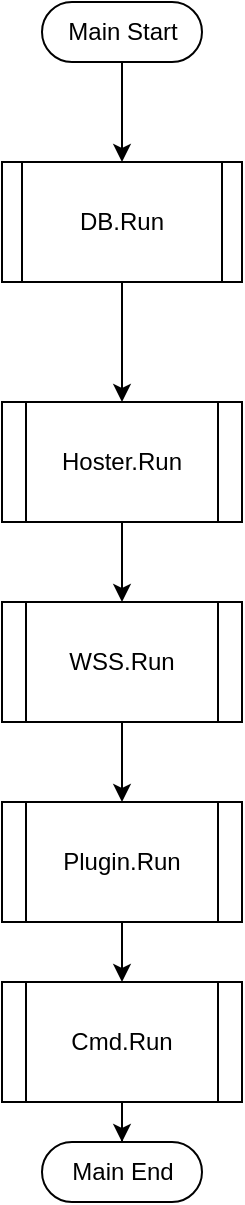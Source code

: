 <mxfile>
    <diagram id="M2TNECSAPc8-mV6phaxg" name="main.main">
        <mxGraphModel dx="500" dy="358" grid="1" gridSize="10" guides="1" tooltips="1" connect="1" arrows="1" fold="1" page="1" pageScale="1" pageWidth="827" pageHeight="1169" math="0" shadow="0">
            <root>
                <mxCell id="0"/>
                <mxCell id="1" parent="0"/>
                <mxCell id="11" value="" style="edgeStyle=orthogonalEdgeStyle;rounded=0;orthogonalLoop=1;jettySize=auto;html=1;" edge="1" parent="1" source="3" target="10">
                    <mxGeometry relative="1" as="geometry"/>
                </mxCell>
                <mxCell id="3" value="Main Start" style="html=1;dashed=0;whitespace=wrap;shape=mxgraph.dfd.start" vertex="1" parent="1">
                    <mxGeometry x="140" y="70" width="80" height="30" as="geometry"/>
                </mxCell>
                <mxCell id="4" value="Main End" style="html=1;dashed=0;whitespace=wrap;shape=mxgraph.dfd.start" vertex="1" parent="1">
                    <mxGeometry x="140" y="640" width="80" height="30" as="geometry"/>
                </mxCell>
                <mxCell id="13" value="" style="edgeStyle=orthogonalEdgeStyle;rounded=0;orthogonalLoop=1;jettySize=auto;html=1;" edge="1" parent="1" source="10" target="12">
                    <mxGeometry relative="1" as="geometry"/>
                </mxCell>
                <mxCell id="10" value="DB.Run" style="shape=process;whiteSpace=wrap;html=1;backgroundOutline=1;size=0.083;" vertex="1" parent="1">
                    <mxGeometry x="120" y="150" width="120" height="60" as="geometry"/>
                </mxCell>
                <mxCell id="15" value="" style="edgeStyle=orthogonalEdgeStyle;rounded=0;orthogonalLoop=1;jettySize=auto;html=1;" edge="1" parent="1" source="12" target="14">
                    <mxGeometry relative="1" as="geometry"/>
                </mxCell>
                <mxCell id="12" value="Hoster.Run" style="shape=process;whiteSpace=wrap;html=1;backgroundOutline=1;" vertex="1" parent="1">
                    <mxGeometry x="120" y="270" width="120" height="60" as="geometry"/>
                </mxCell>
                <mxCell id="18" value="" style="edgeStyle=orthogonalEdgeStyle;rounded=0;orthogonalLoop=1;jettySize=auto;html=1;" edge="1" parent="1" source="14" target="16">
                    <mxGeometry relative="1" as="geometry"/>
                </mxCell>
                <mxCell id="14" value="WSS.Run" style="shape=process;whiteSpace=wrap;html=1;backgroundOutline=1;" vertex="1" parent="1">
                    <mxGeometry x="120" y="370" width="120" height="60" as="geometry"/>
                </mxCell>
                <mxCell id="19" value="" style="edgeStyle=orthogonalEdgeStyle;rounded=0;orthogonalLoop=1;jettySize=auto;html=1;" edge="1" parent="1" source="16" target="17">
                    <mxGeometry relative="1" as="geometry"/>
                </mxCell>
                <mxCell id="16" value="Plugin.Run" style="shape=process;whiteSpace=wrap;html=1;backgroundOutline=1;" vertex="1" parent="1">
                    <mxGeometry x="120" y="470" width="120" height="60" as="geometry"/>
                </mxCell>
                <mxCell id="20" value="" style="edgeStyle=orthogonalEdgeStyle;rounded=0;orthogonalLoop=1;jettySize=auto;html=1;" edge="1" parent="1" source="17" target="4">
                    <mxGeometry relative="1" as="geometry"/>
                </mxCell>
                <mxCell id="17" value="Cmd.Run" style="shape=process;whiteSpace=wrap;html=1;backgroundOutline=1;" vertex="1" parent="1">
                    <mxGeometry x="120" y="560" width="120" height="60" as="geometry"/>
                </mxCell>
            </root>
        </mxGraphModel>
    </diagram>
    <diagram id="DgRXm54Mt9QiTP9P1XXc" name="db.Run">
        <mxGraphModel dx="600" dy="430" grid="1" gridSize="10" guides="1" tooltips="1" connect="1" arrows="1" fold="1" page="1" pageScale="1" pageWidth="827" pageHeight="1169" math="0" shadow="0">
            <root>
                <mxCell id="7sUdZJNiSN5nUaYsZcpJ-0"/>
                <mxCell id="7sUdZJNiSN5nUaYsZcpJ-1" parent="7sUdZJNiSN5nUaYsZcpJ-0"/>
                <mxCell id="OEZo2ttJMFzqsk96og1l-4" value="" style="edgeStyle=orthogonalEdgeStyle;rounded=0;orthogonalLoop=1;jettySize=auto;html=1;" edge="1" parent="7sUdZJNiSN5nUaYsZcpJ-1" source="7sUdZJNiSN5nUaYsZcpJ-5" target="OEZo2ttJMFzqsk96og1l-3">
                    <mxGeometry relative="1" as="geometry"/>
                </mxCell>
                <mxCell id="7sUdZJNiSN5nUaYsZcpJ-5" value="DB.Run Start" style="html=1;dashed=0;whitespace=wrap;shape=mxgraph.dfd.start" vertex="1" parent="7sUdZJNiSN5nUaYsZcpJ-1">
                    <mxGeometry x="270" y="210" width="80" height="30" as="geometry"/>
                </mxCell>
                <mxCell id="Ix3oLzgPtq5K5zmP9US0-0" value="DB.Run End" style="html=1;dashed=0;whitespace=wrap;shape=mxgraph.dfd.start" vertex="1" parent="7sUdZJNiSN5nUaYsZcpJ-1">
                    <mxGeometry x="270" y="990" width="80" height="30" as="geometry"/>
                </mxCell>
                <mxCell id="OEZo2ttJMFzqsk96og1l-6" value="" style="edgeStyle=orthogonalEdgeStyle;rounded=0;orthogonalLoop=1;jettySize=auto;html=1;" edge="1" parent="7sUdZJNiSN5nUaYsZcpJ-1" source="OEZo2ttJMFzqsk96og1l-3" target="OEZo2ttJMFzqsk96og1l-5">
                    <mxGeometry relative="1" as="geometry"/>
                </mxCell>
                <mxCell id="OEZo2ttJMFzqsk96og1l-3" value="&lt;span&gt;Server List&lt;/span&gt;" style="strokeWidth=2;html=1;shape=mxgraph.flowchart.database;whiteSpace=wrap;" vertex="1" parent="7sUdZJNiSN5nUaYsZcpJ-1">
                    <mxGeometry x="280" y="300" width="60" height="60" as="geometry"/>
                </mxCell>
                <mxCell id="OEZo2ttJMFzqsk96og1l-5" value="init ?" style="strokeWidth=2;html=1;shape=mxgraph.flowchart.decision;whiteSpace=wrap;" vertex="1" parent="7sUdZJNiSN5nUaYsZcpJ-1">
                    <mxGeometry x="260" y="410" width="100" height="100" as="geometry"/>
                </mxCell>
                <mxCell id="OEZo2ttJMFzqsk96og1l-55" value="" style="edgeStyle=orthogonalEdgeStyle;rounded=0;orthogonalLoop=1;jettySize=auto;html=1;" edge="1" parent="7sUdZJNiSN5nUaYsZcpJ-1" source="OEZo2ttJMFzqsk96og1l-7" target="OEZo2ttJMFzqsk96og1l-54">
                    <mxGeometry relative="1" as="geometry"/>
                </mxCell>
                <mxCell id="OEZo2ttJMFzqsk96og1l-7" value="Account" style="strokeWidth=2;html=1;shape=mxgraph.flowchart.database;whiteSpace=wrap;" vertex="1" parent="7sUdZJNiSN5nUaYsZcpJ-1">
                    <mxGeometry x="280" y="570" width="60" height="60" as="geometry"/>
                </mxCell>
                <mxCell id="OEZo2ttJMFzqsk96og1l-18" value="" style="group" vertex="1" connectable="0" parent="7sUdZJNiSN5nUaYsZcpJ-1">
                    <mxGeometry x="280" y="530" width="30" height="40" as="geometry"/>
                </mxCell>
                <mxCell id="OEZo2ttJMFzqsk96og1l-38" value="" style="group" vertex="1" connectable="0" parent="OEZo2ttJMFzqsk96og1l-18">
                    <mxGeometry x="-10" width="40" height="20" as="geometry"/>
                </mxCell>
                <mxCell id="OEZo2ttJMFzqsk96og1l-9" value="" style="edgeStyle=orthogonalEdgeStyle;rounded=0;orthogonalLoop=1;jettySize=auto;html=1;" edge="1" parent="OEZo2ttJMFzqsk96og1l-38" source="OEZo2ttJMFzqsk96og1l-5" target="OEZo2ttJMFzqsk96og1l-7">
                    <mxGeometry relative="1" as="geometry">
                        <Array as="points">
                            <mxPoint x="40"/>
                            <mxPoint x="40"/>
                        </Array>
                    </mxGeometry>
                </mxCell>
                <mxCell id="OEZo2ttJMFzqsk96og1l-37" value="yes" style="text;html=1;strokeColor=none;fillColor=none;align=center;verticalAlign=middle;whiteSpace=wrap;rounded=0;" vertex="1" parent="OEZo2ttJMFzqsk96og1l-38">
                    <mxGeometry width="40" height="20" as="geometry"/>
                </mxCell>
                <mxCell id="OEZo2ttJMFzqsk96og1l-36" style="edgeStyle=orthogonalEdgeStyle;rounded=0;orthogonalLoop=1;jettySize=auto;html=1;entryX=1;entryY=0.5;entryDx=0;entryDy=0;entryPerimeter=0;" edge="1" parent="7sUdZJNiSN5nUaYsZcpJ-1" source="OEZo2ttJMFzqsk96og1l-22" target="OEZo2ttJMFzqsk96og1l-7">
                    <mxGeometry relative="1" as="geometry">
                        <Array as="points">
                            <mxPoint x="510" y="600"/>
                        </Array>
                    </mxGeometry>
                </mxCell>
                <mxCell id="OEZo2ttJMFzqsk96og1l-22" value="init" style="rounded=0;whiteSpace=wrap;html=1;" vertex="1" parent="7sUdZJNiSN5nUaYsZcpJ-1">
                    <mxGeometry x="450" y="430" width="120" height="60" as="geometry"/>
                </mxCell>
                <mxCell id="OEZo2ttJMFzqsk96og1l-25" value="" style="group" vertex="1" connectable="0" parent="7sUdZJNiSN5nUaYsZcpJ-1">
                    <mxGeometry x="380" y="430" width="30" height="20" as="geometry"/>
                </mxCell>
                <mxCell id="OEZo2ttJMFzqsk96og1l-23" value="" style="edgeStyle=orthogonalEdgeStyle;rounded=0;orthogonalLoop=1;jettySize=auto;html=1;" edge="1" parent="OEZo2ttJMFzqsk96og1l-25" source="OEZo2ttJMFzqsk96og1l-5" target="OEZo2ttJMFzqsk96og1l-22">
                    <mxGeometry relative="1" as="geometry"/>
                </mxCell>
                <mxCell id="OEZo2ttJMFzqsk96og1l-24" value="no" style="text;html=1;resizable=0;autosize=1;align=center;verticalAlign=middle;points=[];fillColor=none;strokeColor=none;rounded=0;" vertex="1" parent="OEZo2ttJMFzqsk96og1l-25">
                    <mxGeometry width="30" height="20" as="geometry"/>
                </mxCell>
                <mxCell id="OEZo2ttJMFzqsk96og1l-39" value="init ?" style="strokeWidth=2;html=1;shape=mxgraph.flowchart.decision;whiteSpace=wrap;" vertex="1" parent="7sUdZJNiSN5nUaYsZcpJ-1">
                    <mxGeometry x="260" y="830" width="100" height="100" as="geometry"/>
                </mxCell>
                <mxCell id="OEZo2ttJMFzqsk96og1l-53" style="edgeStyle=orthogonalEdgeStyle;rounded=0;orthogonalLoop=1;jettySize=auto;html=1;entryX=1;entryY=0.5;entryDx=0;entryDy=0;entryPerimeter=0;" edge="1" parent="7sUdZJNiSN5nUaYsZcpJ-1" source="OEZo2ttJMFzqsk96og1l-43" target="Ix3oLzgPtq5K5zmP9US0-0">
                    <mxGeometry relative="1" as="geometry">
                        <Array as="points">
                            <mxPoint x="510" y="1005"/>
                        </Array>
                    </mxGeometry>
                </mxCell>
                <mxCell id="OEZo2ttJMFzqsk96og1l-43" value="init" style="rounded=0;whiteSpace=wrap;html=1;" vertex="1" parent="7sUdZJNiSN5nUaYsZcpJ-1">
                    <mxGeometry x="450" y="850" width="120" height="60" as="geometry"/>
                </mxCell>
                <mxCell id="OEZo2ttJMFzqsk96og1l-44" value="" style="group" vertex="1" connectable="0" parent="7sUdZJNiSN5nUaYsZcpJ-1">
                    <mxGeometry x="380" y="850" width="30" height="20" as="geometry"/>
                </mxCell>
                <mxCell id="OEZo2ttJMFzqsk96og1l-45" value="" style="edgeStyle=orthogonalEdgeStyle;rounded=0;orthogonalLoop=1;jettySize=auto;html=1;" edge="1" parent="OEZo2ttJMFzqsk96og1l-44" source="OEZo2ttJMFzqsk96og1l-39" target="OEZo2ttJMFzqsk96og1l-43">
                    <mxGeometry relative="1" as="geometry"/>
                </mxCell>
                <mxCell id="OEZo2ttJMFzqsk96og1l-46" value="no" style="text;html=1;resizable=0;autosize=1;align=center;verticalAlign=middle;points=[];fillColor=none;strokeColor=none;rounded=0;" vertex="1" parent="OEZo2ttJMFzqsk96og1l-44">
                    <mxGeometry width="30" height="20" as="geometry"/>
                </mxCell>
                <mxCell id="OEZo2ttJMFzqsk96og1l-49" value="" style="group" vertex="1" connectable="0" parent="7sUdZJNiSN5nUaYsZcpJ-1">
                    <mxGeometry x="260" y="960" width="40" height="20" as="geometry"/>
                </mxCell>
                <mxCell id="OEZo2ttJMFzqsk96og1l-48" value="" style="edgeStyle=orthogonalEdgeStyle;rounded=0;orthogonalLoop=1;jettySize=auto;html=1;" edge="1" parent="OEZo2ttJMFzqsk96og1l-49" source="OEZo2ttJMFzqsk96og1l-39" target="Ix3oLzgPtq5K5zmP9US0-0">
                    <mxGeometry relative="1" as="geometry"/>
                </mxCell>
                <mxCell id="OEZo2ttJMFzqsk96og1l-40" value="" style="group" vertex="1" connectable="0" parent="OEZo2ttJMFzqsk96og1l-49">
                    <mxGeometry width="40" height="20" as="geometry"/>
                </mxCell>
                <mxCell id="OEZo2ttJMFzqsk96og1l-41" value="" style="edgeStyle=orthogonalEdgeStyle;rounded=0;orthogonalLoop=1;jettySize=auto;html=1;" edge="1" parent="OEZo2ttJMFzqsk96og1l-40" source="OEZo2ttJMFzqsk96og1l-39">
                    <mxGeometry relative="1" as="geometry">
                        <Array as="points">
                            <mxPoint x="40"/>
                            <mxPoint x="40"/>
                        </Array>
                    </mxGeometry>
                </mxCell>
                <mxCell id="OEZo2ttJMFzqsk96og1l-42" value="yes" style="text;html=1;strokeColor=none;fillColor=none;align=center;verticalAlign=middle;whiteSpace=wrap;rounded=0;" vertex="1" parent="OEZo2ttJMFzqsk96og1l-40">
                    <mxGeometry width="40" height="20" as="geometry"/>
                </mxCell>
                <mxCell id="OEZo2ttJMFzqsk96og1l-56" value="" style="edgeStyle=orthogonalEdgeStyle;rounded=0;orthogonalLoop=1;jettySize=auto;html=1;" edge="1" parent="7sUdZJNiSN5nUaYsZcpJ-1" source="OEZo2ttJMFzqsk96og1l-54" target="OEZo2ttJMFzqsk96og1l-39">
                    <mxGeometry relative="1" as="geometry"/>
                </mxCell>
                <mxCell id="OEZo2ttJMFzqsk96og1l-54" value="set hoster.ServerList" style="rounded=0;whiteSpace=wrap;html=1;" vertex="1" parent="7sUdZJNiSN5nUaYsZcpJ-1">
                    <mxGeometry x="250" y="690" width="120" height="60" as="geometry"/>
                </mxCell>
            </root>
        </mxGraphModel>
    </diagram>
</mxfile>